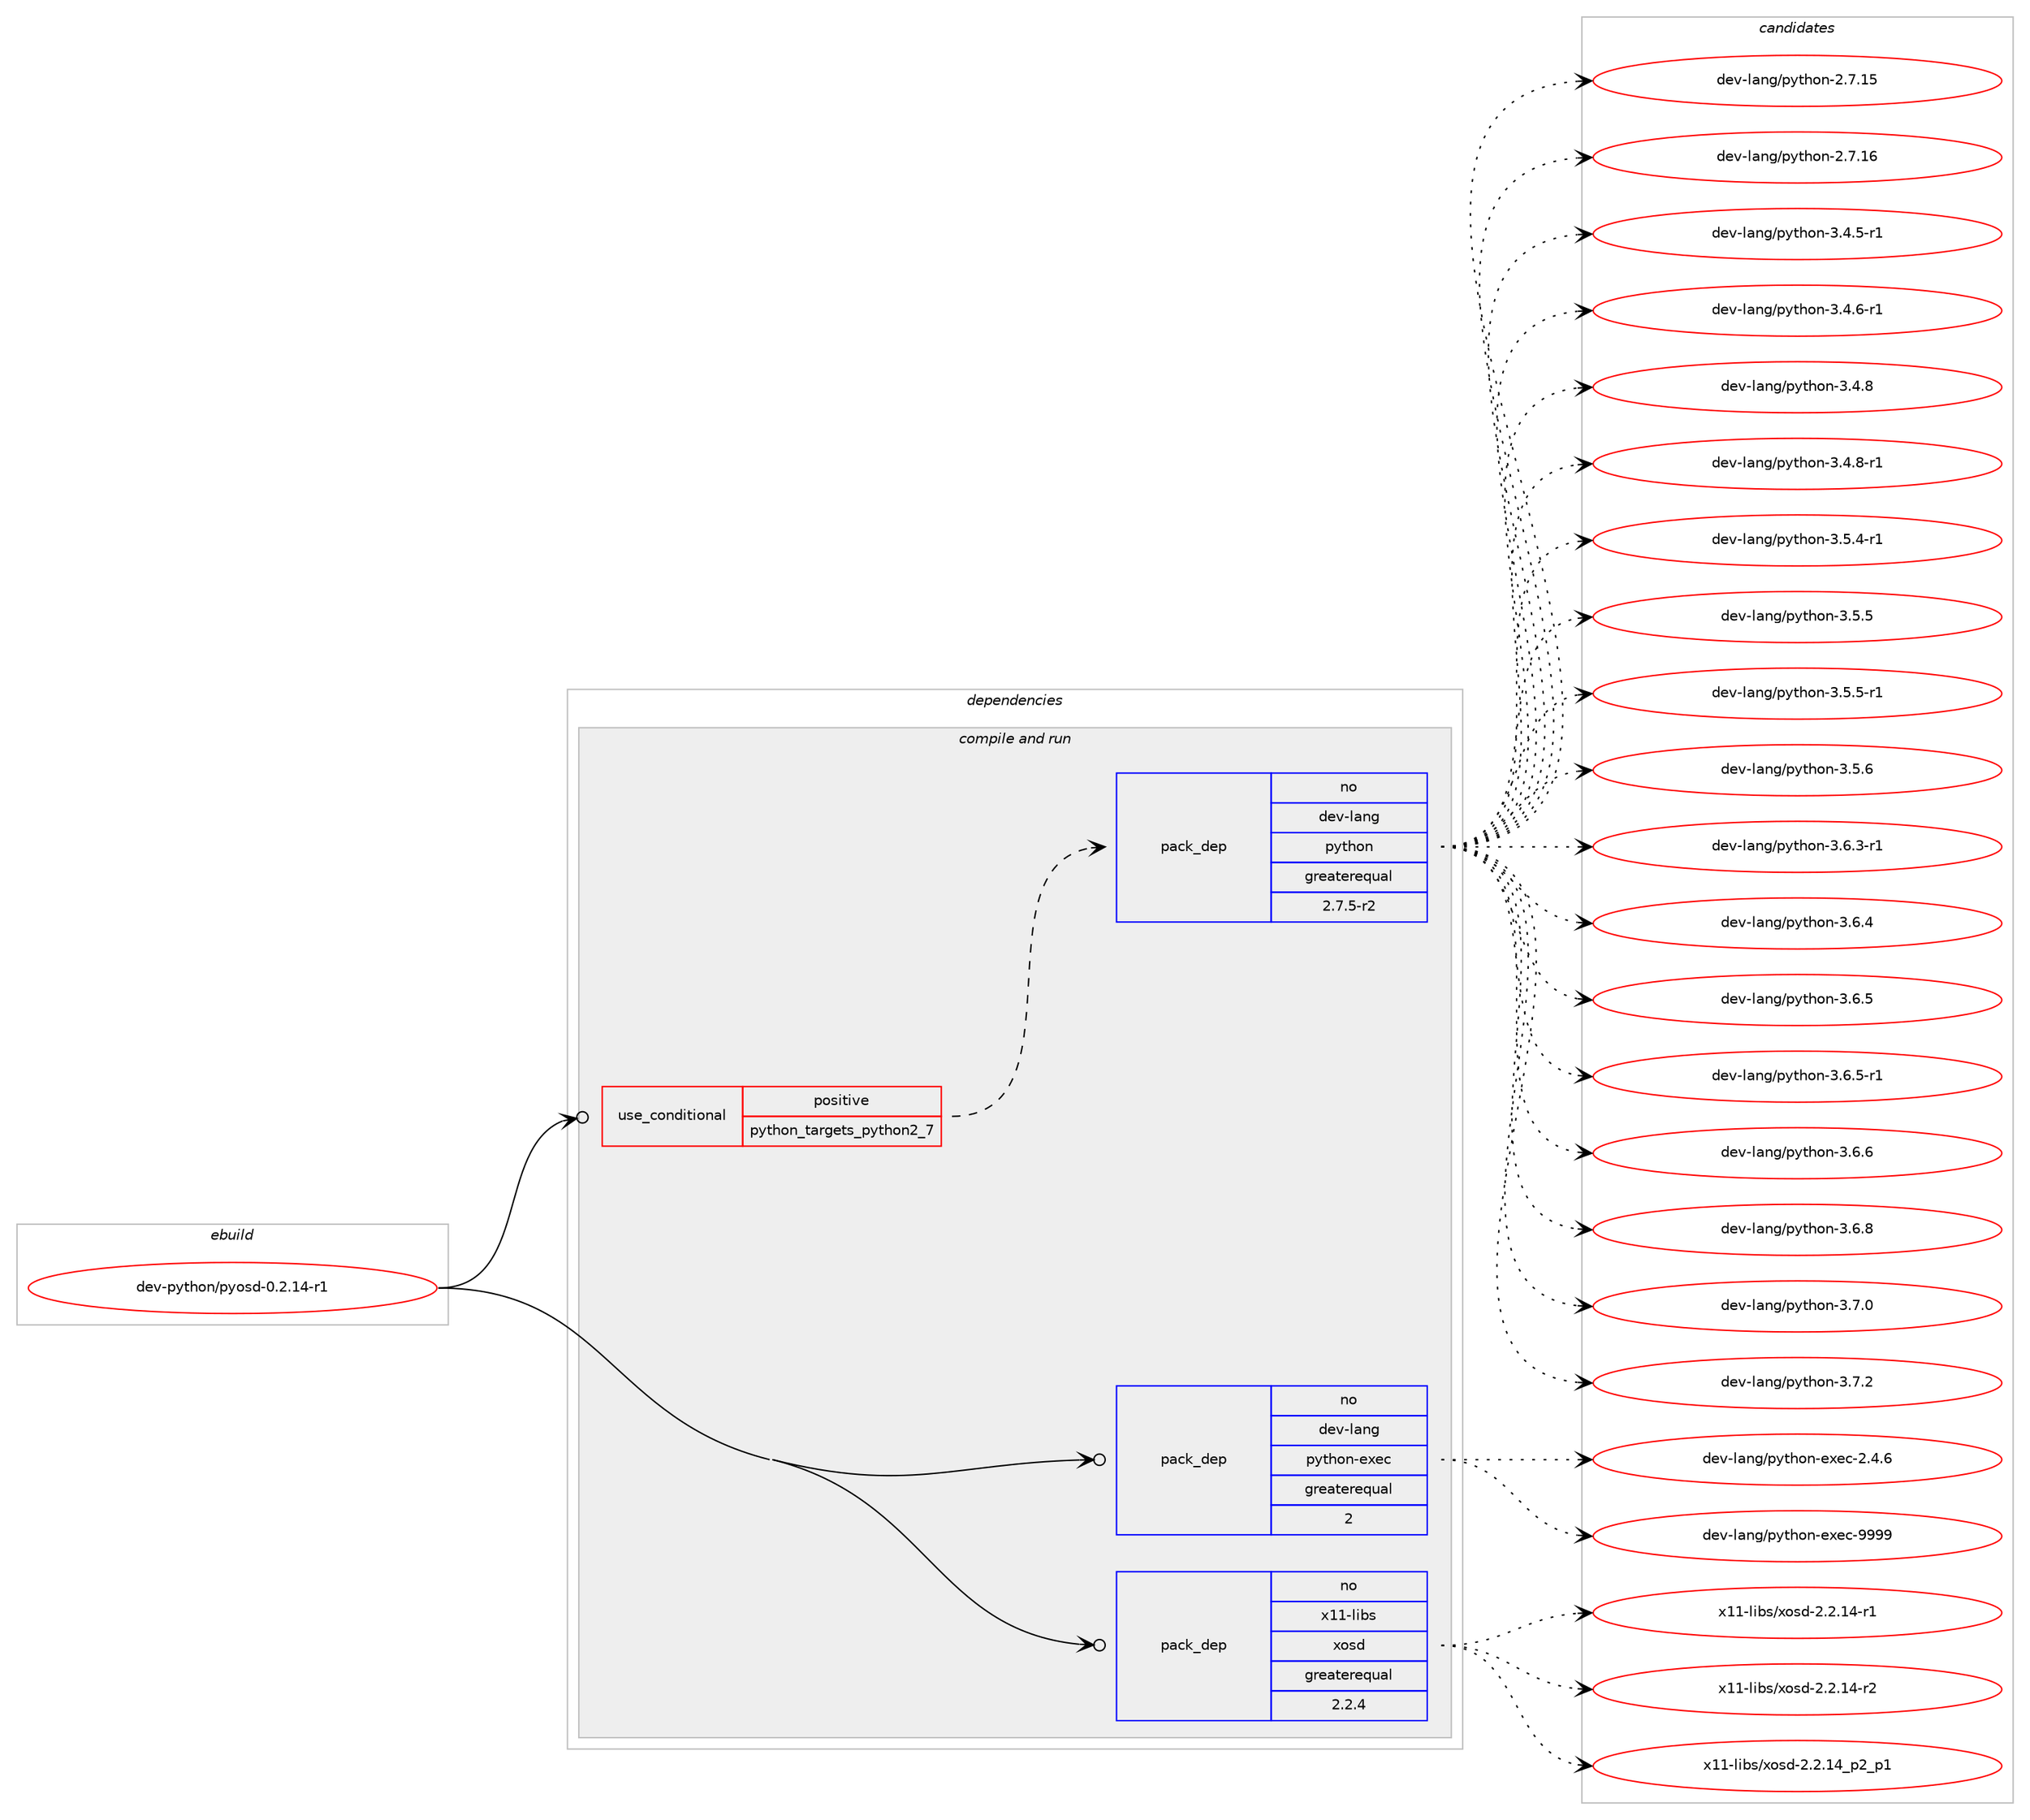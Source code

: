 digraph prolog {

# *************
# Graph options
# *************

newrank=true;
concentrate=true;
compound=true;
graph [rankdir=LR,fontname=Helvetica,fontsize=10,ranksep=1.5];#, ranksep=2.5, nodesep=0.2];
edge  [arrowhead=vee];
node  [fontname=Helvetica,fontsize=10];

# **********
# The ebuild
# **********

subgraph cluster_leftcol {
color=gray;
rank=same;
label=<<i>ebuild</i>>;
id [label="dev-python/pyosd-0.2.14-r1", color=red, width=4, href="../dev-python/pyosd-0.2.14-r1.svg"];
}

# ****************
# The dependencies
# ****************

subgraph cluster_midcol {
color=gray;
label=<<i>dependencies</i>>;
subgraph cluster_compile {
fillcolor="#eeeeee";
style=filled;
label=<<i>compile</i>>;
}
subgraph cluster_compileandrun {
fillcolor="#eeeeee";
style=filled;
label=<<i>compile and run</i>>;
subgraph cond381384 {
dependency1431008 [label=<<TABLE BORDER="0" CELLBORDER="1" CELLSPACING="0" CELLPADDING="4"><TR><TD ROWSPAN="3" CELLPADDING="10">use_conditional</TD></TR><TR><TD>positive</TD></TR><TR><TD>python_targets_python2_7</TD></TR></TABLE>>, shape=none, color=red];
subgraph pack1026301 {
dependency1431009 [label=<<TABLE BORDER="0" CELLBORDER="1" CELLSPACING="0" CELLPADDING="4" WIDTH="220"><TR><TD ROWSPAN="6" CELLPADDING="30">pack_dep</TD></TR><TR><TD WIDTH="110">no</TD></TR><TR><TD>dev-lang</TD></TR><TR><TD>python</TD></TR><TR><TD>greaterequal</TD></TR><TR><TD>2.7.5-r2</TD></TR></TABLE>>, shape=none, color=blue];
}
dependency1431008:e -> dependency1431009:w [weight=20,style="dashed",arrowhead="vee"];
}
id:e -> dependency1431008:w [weight=20,style="solid",arrowhead="odotvee"];
subgraph pack1026302 {
dependency1431010 [label=<<TABLE BORDER="0" CELLBORDER="1" CELLSPACING="0" CELLPADDING="4" WIDTH="220"><TR><TD ROWSPAN="6" CELLPADDING="30">pack_dep</TD></TR><TR><TD WIDTH="110">no</TD></TR><TR><TD>dev-lang</TD></TR><TR><TD>python-exec</TD></TR><TR><TD>greaterequal</TD></TR><TR><TD>2</TD></TR></TABLE>>, shape=none, color=blue];
}
id:e -> dependency1431010:w [weight=20,style="solid",arrowhead="odotvee"];
subgraph pack1026303 {
dependency1431011 [label=<<TABLE BORDER="0" CELLBORDER="1" CELLSPACING="0" CELLPADDING="4" WIDTH="220"><TR><TD ROWSPAN="6" CELLPADDING="30">pack_dep</TD></TR><TR><TD WIDTH="110">no</TD></TR><TR><TD>x11-libs</TD></TR><TR><TD>xosd</TD></TR><TR><TD>greaterequal</TD></TR><TR><TD>2.2.4</TD></TR></TABLE>>, shape=none, color=blue];
}
id:e -> dependency1431011:w [weight=20,style="solid",arrowhead="odotvee"];
}
subgraph cluster_run {
fillcolor="#eeeeee";
style=filled;
label=<<i>run</i>>;
}
}

# **************
# The candidates
# **************

subgraph cluster_choices {
rank=same;
color=gray;
label=<<i>candidates</i>>;

subgraph choice1026301 {
color=black;
nodesep=1;
choice10010111845108971101034711212111610411111045504655464953 [label="dev-lang/python-2.7.15", color=red, width=4,href="../dev-lang/python-2.7.15.svg"];
choice10010111845108971101034711212111610411111045504655464954 [label="dev-lang/python-2.7.16", color=red, width=4,href="../dev-lang/python-2.7.16.svg"];
choice1001011184510897110103471121211161041111104551465246534511449 [label="dev-lang/python-3.4.5-r1", color=red, width=4,href="../dev-lang/python-3.4.5-r1.svg"];
choice1001011184510897110103471121211161041111104551465246544511449 [label="dev-lang/python-3.4.6-r1", color=red, width=4,href="../dev-lang/python-3.4.6-r1.svg"];
choice100101118451089711010347112121116104111110455146524656 [label="dev-lang/python-3.4.8", color=red, width=4,href="../dev-lang/python-3.4.8.svg"];
choice1001011184510897110103471121211161041111104551465246564511449 [label="dev-lang/python-3.4.8-r1", color=red, width=4,href="../dev-lang/python-3.4.8-r1.svg"];
choice1001011184510897110103471121211161041111104551465346524511449 [label="dev-lang/python-3.5.4-r1", color=red, width=4,href="../dev-lang/python-3.5.4-r1.svg"];
choice100101118451089711010347112121116104111110455146534653 [label="dev-lang/python-3.5.5", color=red, width=4,href="../dev-lang/python-3.5.5.svg"];
choice1001011184510897110103471121211161041111104551465346534511449 [label="dev-lang/python-3.5.5-r1", color=red, width=4,href="../dev-lang/python-3.5.5-r1.svg"];
choice100101118451089711010347112121116104111110455146534654 [label="dev-lang/python-3.5.6", color=red, width=4,href="../dev-lang/python-3.5.6.svg"];
choice1001011184510897110103471121211161041111104551465446514511449 [label="dev-lang/python-3.6.3-r1", color=red, width=4,href="../dev-lang/python-3.6.3-r1.svg"];
choice100101118451089711010347112121116104111110455146544652 [label="dev-lang/python-3.6.4", color=red, width=4,href="../dev-lang/python-3.6.4.svg"];
choice100101118451089711010347112121116104111110455146544653 [label="dev-lang/python-3.6.5", color=red, width=4,href="../dev-lang/python-3.6.5.svg"];
choice1001011184510897110103471121211161041111104551465446534511449 [label="dev-lang/python-3.6.5-r1", color=red, width=4,href="../dev-lang/python-3.6.5-r1.svg"];
choice100101118451089711010347112121116104111110455146544654 [label="dev-lang/python-3.6.6", color=red, width=4,href="../dev-lang/python-3.6.6.svg"];
choice100101118451089711010347112121116104111110455146544656 [label="dev-lang/python-3.6.8", color=red, width=4,href="../dev-lang/python-3.6.8.svg"];
choice100101118451089711010347112121116104111110455146554648 [label="dev-lang/python-3.7.0", color=red, width=4,href="../dev-lang/python-3.7.0.svg"];
choice100101118451089711010347112121116104111110455146554650 [label="dev-lang/python-3.7.2", color=red, width=4,href="../dev-lang/python-3.7.2.svg"];
dependency1431009:e -> choice10010111845108971101034711212111610411111045504655464953:w [style=dotted,weight="100"];
dependency1431009:e -> choice10010111845108971101034711212111610411111045504655464954:w [style=dotted,weight="100"];
dependency1431009:e -> choice1001011184510897110103471121211161041111104551465246534511449:w [style=dotted,weight="100"];
dependency1431009:e -> choice1001011184510897110103471121211161041111104551465246544511449:w [style=dotted,weight="100"];
dependency1431009:e -> choice100101118451089711010347112121116104111110455146524656:w [style=dotted,weight="100"];
dependency1431009:e -> choice1001011184510897110103471121211161041111104551465246564511449:w [style=dotted,weight="100"];
dependency1431009:e -> choice1001011184510897110103471121211161041111104551465346524511449:w [style=dotted,weight="100"];
dependency1431009:e -> choice100101118451089711010347112121116104111110455146534653:w [style=dotted,weight="100"];
dependency1431009:e -> choice1001011184510897110103471121211161041111104551465346534511449:w [style=dotted,weight="100"];
dependency1431009:e -> choice100101118451089711010347112121116104111110455146534654:w [style=dotted,weight="100"];
dependency1431009:e -> choice1001011184510897110103471121211161041111104551465446514511449:w [style=dotted,weight="100"];
dependency1431009:e -> choice100101118451089711010347112121116104111110455146544652:w [style=dotted,weight="100"];
dependency1431009:e -> choice100101118451089711010347112121116104111110455146544653:w [style=dotted,weight="100"];
dependency1431009:e -> choice1001011184510897110103471121211161041111104551465446534511449:w [style=dotted,weight="100"];
dependency1431009:e -> choice100101118451089711010347112121116104111110455146544654:w [style=dotted,weight="100"];
dependency1431009:e -> choice100101118451089711010347112121116104111110455146544656:w [style=dotted,weight="100"];
dependency1431009:e -> choice100101118451089711010347112121116104111110455146554648:w [style=dotted,weight="100"];
dependency1431009:e -> choice100101118451089711010347112121116104111110455146554650:w [style=dotted,weight="100"];
}
subgraph choice1026302 {
color=black;
nodesep=1;
choice1001011184510897110103471121211161041111104510112010199455046524654 [label="dev-lang/python-exec-2.4.6", color=red, width=4,href="../dev-lang/python-exec-2.4.6.svg"];
choice10010111845108971101034711212111610411111045101120101994557575757 [label="dev-lang/python-exec-9999", color=red, width=4,href="../dev-lang/python-exec-9999.svg"];
dependency1431010:e -> choice1001011184510897110103471121211161041111104510112010199455046524654:w [style=dotted,weight="100"];
dependency1431010:e -> choice10010111845108971101034711212111610411111045101120101994557575757:w [style=dotted,weight="100"];
}
subgraph choice1026303 {
color=black;
nodesep=1;
choice1204949451081059811547120111115100455046504649524511449 [label="x11-libs/xosd-2.2.14-r1", color=red, width=4,href="../x11-libs/xosd-2.2.14-r1.svg"];
choice1204949451081059811547120111115100455046504649524511450 [label="x11-libs/xosd-2.2.14-r2", color=red, width=4,href="../x11-libs/xosd-2.2.14-r2.svg"];
choice12049494510810598115471201111151004550465046495295112509511249 [label="x11-libs/xosd-2.2.14_p2_p1", color=red, width=4,href="../x11-libs/xosd-2.2.14_p2_p1.svg"];
dependency1431011:e -> choice1204949451081059811547120111115100455046504649524511449:w [style=dotted,weight="100"];
dependency1431011:e -> choice1204949451081059811547120111115100455046504649524511450:w [style=dotted,weight="100"];
dependency1431011:e -> choice12049494510810598115471201111151004550465046495295112509511249:w [style=dotted,weight="100"];
}
}

}
